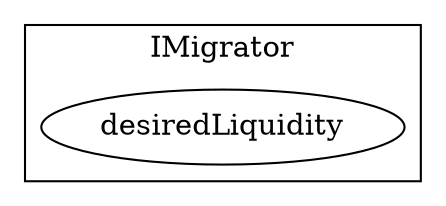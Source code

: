 strict digraph {
subgraph cluster_754_IMigrator {
label = "IMigrator"
"754_desiredLiquidity" [label="desiredLiquidity"]
}subgraph cluster_solidity {
label = "[Solidity]"
}
}